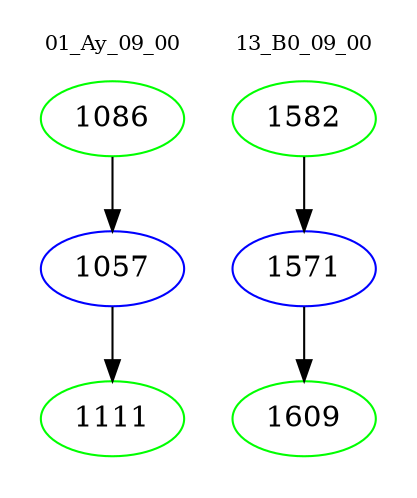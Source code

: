 digraph{
subgraph cluster_0 {
color = white
label = "01_Ay_09_00";
fontsize=10;
T0_1086 [label="1086", color="green"]
T0_1086 -> T0_1057 [color="black"]
T0_1057 [label="1057", color="blue"]
T0_1057 -> T0_1111 [color="black"]
T0_1111 [label="1111", color="green"]
}
subgraph cluster_1 {
color = white
label = "13_B0_09_00";
fontsize=10;
T1_1582 [label="1582", color="green"]
T1_1582 -> T1_1571 [color="black"]
T1_1571 [label="1571", color="blue"]
T1_1571 -> T1_1609 [color="black"]
T1_1609 [label="1609", color="green"]
}
}
